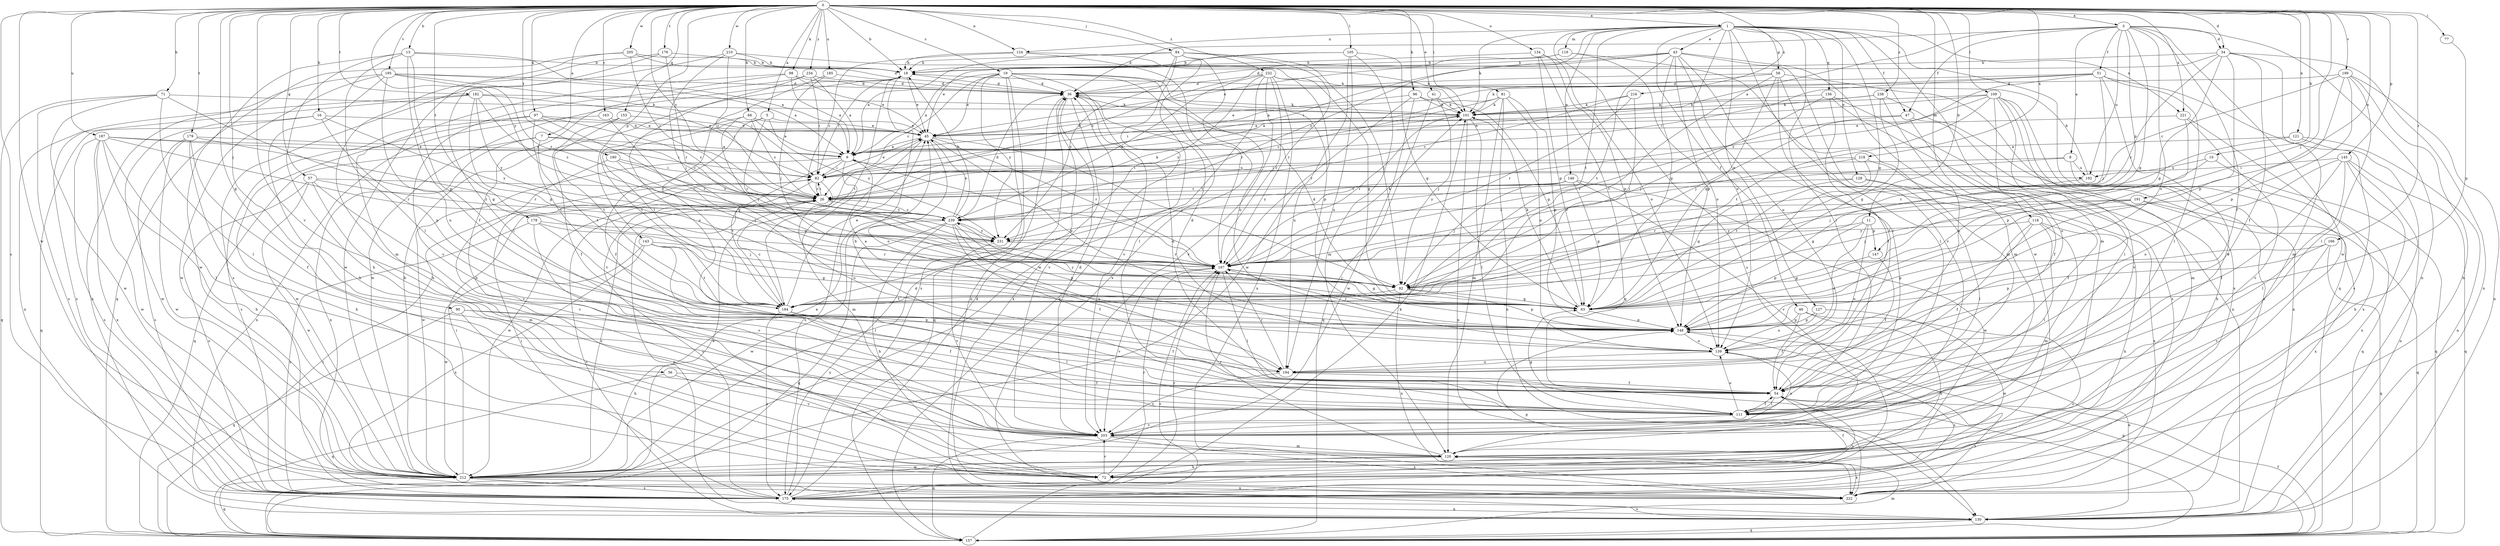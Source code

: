 strict digraph  {
0;
1;
3;
5;
7;
8;
9;
10;
11;
13;
16;
18;
19;
26;
34;
36;
41;
43;
45;
46;
47;
51;
54;
56;
57;
58;
63;
66;
71;
72;
77;
81;
82;
84;
90;
92;
96;
97;
98;
101;
105;
109;
111;
118;
119;
120;
121;
124;
127;
128;
130;
134;
139;
143;
145;
146;
147;
148;
153;
156;
157;
163;
166;
167;
175;
176;
178;
179;
180;
182;
184;
185;
187;
191;
192;
194;
195;
199;
203;
205;
210;
212;
216;
218;
221;
222;
231;
232;
234;
238;
239;
0 -> 1  [label=a];
0 -> 3  [label=a];
0 -> 5  [label=a];
0 -> 7  [label=a];
0 -> 10  [label=b];
0 -> 11  [label=b];
0 -> 13  [label=b];
0 -> 16  [label=b];
0 -> 18  [label=b];
0 -> 19  [label=c];
0 -> 26  [label=c];
0 -> 34  [label=d];
0 -> 41  [label=e];
0 -> 56  [label=g];
0 -> 57  [label=g];
0 -> 66  [label=h];
0 -> 71  [label=h];
0 -> 77  [label=i];
0 -> 81  [label=i];
0 -> 84  [label=j];
0 -> 90  [label=j];
0 -> 92  [label=j];
0 -> 96  [label=k];
0 -> 97  [label=k];
0 -> 98  [label=k];
0 -> 105  [label=l];
0 -> 109  [label=l];
0 -> 118  [label=m];
0 -> 121  [label=n];
0 -> 124  [label=n];
0 -> 134  [label=o];
0 -> 143  [label=p];
0 -> 145  [label=p];
0 -> 153  [label=q];
0 -> 163  [label=r];
0 -> 166  [label=r];
0 -> 175  [label=s];
0 -> 176  [label=t];
0 -> 178  [label=t];
0 -> 179  [label=t];
0 -> 180  [label=t];
0 -> 182  [label=t];
0 -> 185  [label=u];
0 -> 187  [label=u];
0 -> 191  [label=u];
0 -> 195  [label=v];
0 -> 199  [label=v];
0 -> 203  [label=v];
0 -> 205  [label=w];
0 -> 210  [label=w];
0 -> 212  [label=w];
0 -> 216  [label=x];
0 -> 218  [label=x];
0 -> 221  [label=x];
0 -> 231  [label=y];
0 -> 232  [label=z];
0 -> 234  [label=z];
0 -> 238  [label=z];
1 -> 43  [label=e];
1 -> 46  [label=f];
1 -> 47  [label=f];
1 -> 58  [label=g];
1 -> 63  [label=g];
1 -> 101  [label=k];
1 -> 111  [label=l];
1 -> 119  [label=m];
1 -> 120  [label=m];
1 -> 124  [label=n];
1 -> 127  [label=n];
1 -> 128  [label=n];
1 -> 139  [label=o];
1 -> 146  [label=p];
1 -> 156  [label=q];
1 -> 157  [label=q];
1 -> 175  [label=s];
1 -> 184  [label=t];
1 -> 212  [label=w];
1 -> 221  [label=x];
1 -> 239  [label=z];
3 -> 8  [label=a];
3 -> 9  [label=a];
3 -> 34  [label=d];
3 -> 36  [label=d];
3 -> 47  [label=f];
3 -> 51  [label=f];
3 -> 54  [label=f];
3 -> 63  [label=g];
3 -> 130  [label=n];
3 -> 139  [label=o];
3 -> 147  [label=p];
3 -> 192  [label=u];
3 -> 212  [label=w];
5 -> 45  [label=e];
5 -> 54  [label=f];
5 -> 167  [label=r];
5 -> 184  [label=t];
5 -> 231  [label=y];
7 -> 9  [label=a];
7 -> 26  [label=c];
7 -> 157  [label=q];
7 -> 184  [label=t];
7 -> 222  [label=x];
8 -> 82  [label=i];
8 -> 157  [label=q];
8 -> 192  [label=u];
8 -> 231  [label=y];
9 -> 82  [label=i];
9 -> 120  [label=m];
9 -> 167  [label=r];
9 -> 184  [label=t];
9 -> 192  [label=u];
9 -> 212  [label=w];
10 -> 92  [label=j];
10 -> 157  [label=q];
10 -> 192  [label=u];
11 -> 139  [label=o];
11 -> 147  [label=p];
11 -> 148  [label=p];
11 -> 194  [label=u];
11 -> 231  [label=y];
13 -> 9  [label=a];
13 -> 18  [label=b];
13 -> 54  [label=f];
13 -> 72  [label=h];
13 -> 111  [label=l];
13 -> 148  [label=p];
13 -> 212  [label=w];
16 -> 45  [label=e];
16 -> 148  [label=p];
16 -> 157  [label=q];
16 -> 212  [label=w];
16 -> 231  [label=y];
18 -> 36  [label=d];
18 -> 45  [label=e];
18 -> 82  [label=i];
18 -> 184  [label=t];
18 -> 212  [label=w];
19 -> 9  [label=a];
19 -> 26  [label=c];
19 -> 36  [label=d];
19 -> 45  [label=e];
19 -> 111  [label=l];
19 -> 130  [label=n];
19 -> 139  [label=o];
19 -> 148  [label=p];
19 -> 175  [label=s];
19 -> 203  [label=v];
19 -> 231  [label=y];
26 -> 82  [label=i];
26 -> 101  [label=k];
26 -> 130  [label=n];
26 -> 239  [label=z];
34 -> 18  [label=b];
34 -> 36  [label=d];
34 -> 54  [label=f];
34 -> 63  [label=g];
34 -> 120  [label=m];
34 -> 130  [label=n];
34 -> 148  [label=p];
34 -> 167  [label=r];
36 -> 101  [label=k];
36 -> 157  [label=q];
36 -> 203  [label=v];
36 -> 222  [label=x];
41 -> 92  [label=j];
41 -> 101  [label=k];
41 -> 157  [label=q];
43 -> 18  [label=b];
43 -> 45  [label=e];
43 -> 63  [label=g];
43 -> 82  [label=i];
43 -> 111  [label=l];
43 -> 120  [label=m];
43 -> 148  [label=p];
43 -> 184  [label=t];
43 -> 194  [label=u];
43 -> 203  [label=v];
45 -> 9  [label=a];
45 -> 92  [label=j];
45 -> 139  [label=o];
45 -> 148  [label=p];
45 -> 167  [label=r];
45 -> 175  [label=s];
46 -> 54  [label=f];
46 -> 72  [label=h];
46 -> 148  [label=p];
46 -> 175  [label=s];
47 -> 45  [label=e];
47 -> 54  [label=f];
47 -> 72  [label=h];
47 -> 167  [label=r];
51 -> 36  [label=d];
51 -> 82  [label=i];
51 -> 92  [label=j];
51 -> 101  [label=k];
51 -> 111  [label=l];
51 -> 175  [label=s];
51 -> 203  [label=v];
51 -> 239  [label=z];
54 -> 36  [label=d];
54 -> 111  [label=l];
54 -> 175  [label=s];
54 -> 222  [label=x];
56 -> 54  [label=f];
56 -> 157  [label=q];
56 -> 203  [label=v];
57 -> 26  [label=c];
57 -> 120  [label=m];
57 -> 175  [label=s];
57 -> 203  [label=v];
57 -> 212  [label=w];
57 -> 239  [label=z];
58 -> 9  [label=a];
58 -> 36  [label=d];
58 -> 54  [label=f];
58 -> 63  [label=g];
58 -> 111  [label=l];
58 -> 184  [label=t];
58 -> 222  [label=x];
63 -> 36  [label=d];
63 -> 101  [label=k];
63 -> 148  [label=p];
63 -> 239  [label=z];
66 -> 9  [label=a];
66 -> 26  [label=c];
66 -> 45  [label=e];
66 -> 92  [label=j];
66 -> 184  [label=t];
71 -> 63  [label=g];
71 -> 101  [label=k];
71 -> 111  [label=l];
71 -> 157  [label=q];
71 -> 175  [label=s];
71 -> 212  [label=w];
72 -> 54  [label=f];
72 -> 167  [label=r];
72 -> 203  [label=v];
77 -> 148  [label=p];
81 -> 26  [label=c];
81 -> 82  [label=i];
81 -> 101  [label=k];
81 -> 120  [label=m];
81 -> 130  [label=n];
81 -> 139  [label=o];
81 -> 148  [label=p];
82 -> 26  [label=c];
82 -> 45  [label=e];
82 -> 194  [label=u];
82 -> 212  [label=w];
84 -> 9  [label=a];
84 -> 18  [label=b];
84 -> 92  [label=j];
84 -> 157  [label=q];
84 -> 167  [label=r];
84 -> 212  [label=w];
84 -> 222  [label=x];
84 -> 231  [label=y];
90 -> 54  [label=f];
90 -> 72  [label=h];
90 -> 148  [label=p];
90 -> 157  [label=q];
92 -> 63  [label=g];
92 -> 148  [label=p];
92 -> 184  [label=t];
92 -> 222  [label=x];
96 -> 45  [label=e];
96 -> 63  [label=g];
96 -> 101  [label=k];
96 -> 167  [label=r];
96 -> 212  [label=w];
97 -> 26  [label=c];
97 -> 45  [label=e];
97 -> 167  [label=r];
97 -> 175  [label=s];
97 -> 184  [label=t];
97 -> 212  [label=w];
98 -> 9  [label=a];
98 -> 36  [label=d];
98 -> 45  [label=e];
98 -> 72  [label=h];
98 -> 203  [label=v];
101 -> 45  [label=e];
101 -> 111  [label=l];
101 -> 130  [label=n];
101 -> 167  [label=r];
105 -> 18  [label=b];
105 -> 45  [label=e];
105 -> 63  [label=g];
105 -> 120  [label=m];
105 -> 194  [label=u];
105 -> 212  [label=w];
109 -> 9  [label=a];
109 -> 92  [label=j];
109 -> 101  [label=k];
109 -> 111  [label=l];
109 -> 120  [label=m];
109 -> 130  [label=n];
109 -> 184  [label=t];
109 -> 194  [label=u];
109 -> 203  [label=v];
111 -> 18  [label=b];
111 -> 54  [label=f];
111 -> 63  [label=g];
111 -> 139  [label=o];
111 -> 203  [label=v];
118 -> 54  [label=f];
118 -> 72  [label=h];
118 -> 111  [label=l];
118 -> 120  [label=m];
118 -> 148  [label=p];
118 -> 231  [label=y];
119 -> 18  [label=b];
119 -> 26  [label=c];
119 -> 120  [label=m];
119 -> 139  [label=o];
120 -> 72  [label=h];
120 -> 167  [label=r];
120 -> 212  [label=w];
120 -> 222  [label=x];
121 -> 9  [label=a];
121 -> 72  [label=h];
121 -> 130  [label=n];
121 -> 167  [label=r];
124 -> 18  [label=b];
124 -> 26  [label=c];
124 -> 101  [label=k];
124 -> 167  [label=r];
127 -> 139  [label=o];
127 -> 148  [label=p];
127 -> 212  [label=w];
128 -> 26  [label=c];
128 -> 63  [label=g];
128 -> 111  [label=l];
128 -> 222  [label=x];
130 -> 26  [label=c];
130 -> 157  [label=q];
130 -> 175  [label=s];
134 -> 18  [label=b];
134 -> 63  [label=g];
134 -> 139  [label=o];
134 -> 148  [label=p];
134 -> 157  [label=q];
139 -> 36  [label=d];
139 -> 175  [label=s];
139 -> 194  [label=u];
143 -> 63  [label=g];
143 -> 111  [label=l];
143 -> 167  [label=r];
143 -> 184  [label=t];
143 -> 212  [label=w];
143 -> 222  [label=x];
145 -> 54  [label=f];
145 -> 82  [label=i];
145 -> 111  [label=l];
145 -> 130  [label=n];
145 -> 139  [label=o];
145 -> 157  [label=q];
145 -> 222  [label=x];
146 -> 26  [label=c];
146 -> 63  [label=g];
146 -> 92  [label=j];
146 -> 203  [label=v];
146 -> 212  [label=w];
146 -> 239  [label=z];
147 -> 54  [label=f];
147 -> 63  [label=g];
148 -> 9  [label=a];
148 -> 130  [label=n];
148 -> 139  [label=o];
148 -> 167  [label=r];
153 -> 45  [label=e];
153 -> 54  [label=f];
153 -> 184  [label=t];
156 -> 54  [label=f];
156 -> 92  [label=j];
156 -> 101  [label=k];
156 -> 130  [label=n];
156 -> 175  [label=s];
157 -> 45  [label=e];
157 -> 54  [label=f];
157 -> 82  [label=i];
157 -> 120  [label=m];
157 -> 148  [label=p];
157 -> 167  [label=r];
163 -> 45  [label=e];
163 -> 63  [label=g];
163 -> 130  [label=n];
166 -> 148  [label=p];
166 -> 157  [label=q];
166 -> 167  [label=r];
166 -> 203  [label=v];
167 -> 63  [label=g];
167 -> 92  [label=j];
167 -> 101  [label=k];
167 -> 111  [label=l];
167 -> 203  [label=v];
175 -> 26  [label=c];
175 -> 36  [label=d];
175 -> 82  [label=i];
175 -> 101  [label=k];
175 -> 130  [label=n];
175 -> 167  [label=r];
175 -> 231  [label=y];
176 -> 18  [label=b];
176 -> 111  [label=l];
176 -> 167  [label=r];
176 -> 212  [label=w];
178 -> 92  [label=j];
178 -> 175  [label=s];
178 -> 184  [label=t];
178 -> 203  [label=v];
178 -> 231  [label=y];
179 -> 9  [label=a];
179 -> 54  [label=f];
179 -> 72  [label=h];
179 -> 167  [label=r];
179 -> 175  [label=s];
179 -> 212  [label=w];
180 -> 82  [label=i];
180 -> 92  [label=j];
180 -> 203  [label=v];
180 -> 239  [label=z];
182 -> 63  [label=g];
182 -> 82  [label=i];
182 -> 101  [label=k];
182 -> 130  [label=n];
182 -> 175  [label=s];
182 -> 231  [label=y];
182 -> 239  [label=z];
184 -> 26  [label=c];
184 -> 45  [label=e];
184 -> 54  [label=f];
184 -> 111  [label=l];
184 -> 175  [label=s];
185 -> 36  [label=d];
185 -> 92  [label=j];
185 -> 184  [label=t];
187 -> 9  [label=a];
187 -> 72  [label=h];
187 -> 82  [label=i];
187 -> 111  [label=l];
187 -> 167  [label=r];
187 -> 175  [label=s];
187 -> 212  [label=w];
187 -> 222  [label=x];
191 -> 92  [label=j];
191 -> 157  [label=q];
191 -> 167  [label=r];
191 -> 222  [label=x];
191 -> 239  [label=z];
192 -> 18  [label=b];
192 -> 63  [label=g];
194 -> 54  [label=f];
194 -> 167  [label=r];
194 -> 203  [label=v];
195 -> 9  [label=a];
195 -> 36  [label=d];
195 -> 72  [label=h];
195 -> 82  [label=i];
195 -> 130  [label=n];
195 -> 194  [label=u];
195 -> 212  [label=w];
195 -> 239  [label=z];
199 -> 26  [label=c];
199 -> 36  [label=d];
199 -> 63  [label=g];
199 -> 72  [label=h];
199 -> 111  [label=l];
199 -> 130  [label=n];
199 -> 148  [label=p];
203 -> 36  [label=d];
203 -> 120  [label=m];
203 -> 139  [label=o];
203 -> 157  [label=q];
203 -> 222  [label=x];
205 -> 18  [label=b];
205 -> 26  [label=c];
205 -> 36  [label=d];
205 -> 120  [label=m];
205 -> 157  [label=q];
210 -> 18  [label=b];
210 -> 26  [label=c];
210 -> 92  [label=j];
210 -> 101  [label=k];
210 -> 175  [label=s];
212 -> 18  [label=b];
212 -> 26  [label=c];
212 -> 36  [label=d];
212 -> 45  [label=e];
212 -> 82  [label=i];
212 -> 157  [label=q];
212 -> 175  [label=s];
212 -> 222  [label=x];
216 -> 26  [label=c];
216 -> 92  [label=j];
216 -> 101  [label=k];
216 -> 167  [label=r];
218 -> 54  [label=f];
218 -> 82  [label=i];
218 -> 167  [label=r];
218 -> 184  [label=t];
221 -> 45  [label=e];
221 -> 148  [label=p];
221 -> 203  [label=v];
221 -> 222  [label=x];
222 -> 148  [label=p];
231 -> 167  [label=r];
231 -> 203  [label=v];
232 -> 36  [label=d];
232 -> 63  [label=g];
232 -> 167  [label=r];
232 -> 184  [label=t];
232 -> 194  [label=u];
232 -> 203  [label=v];
232 -> 222  [label=x];
232 -> 231  [label=y];
232 -> 239  [label=z];
234 -> 9  [label=a];
234 -> 36  [label=d];
234 -> 72  [label=h];
234 -> 82  [label=i];
234 -> 194  [label=u];
238 -> 9  [label=a];
238 -> 63  [label=g];
238 -> 101  [label=k];
238 -> 175  [label=s];
238 -> 194  [label=u];
239 -> 18  [label=b];
239 -> 26  [label=c];
239 -> 36  [label=d];
239 -> 45  [label=e];
239 -> 54  [label=f];
239 -> 72  [label=h];
239 -> 148  [label=p];
239 -> 157  [label=q];
239 -> 194  [label=u];
239 -> 212  [label=w];
239 -> 231  [label=y];
}
